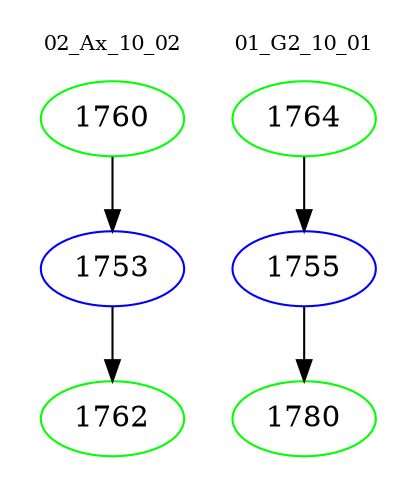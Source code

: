 digraph{
subgraph cluster_0 {
color = white
label = "02_Ax_10_02";
fontsize=10;
T0_1760 [label="1760", color="green"]
T0_1760 -> T0_1753 [color="black"]
T0_1753 [label="1753", color="blue"]
T0_1753 -> T0_1762 [color="black"]
T0_1762 [label="1762", color="green"]
}
subgraph cluster_1 {
color = white
label = "01_G2_10_01";
fontsize=10;
T1_1764 [label="1764", color="green"]
T1_1764 -> T1_1755 [color="black"]
T1_1755 [label="1755", color="blue"]
T1_1755 -> T1_1780 [color="black"]
T1_1780 [label="1780", color="green"]
}
}
